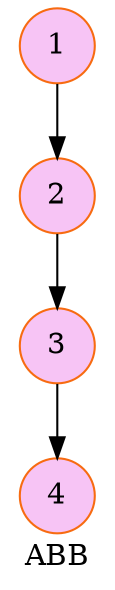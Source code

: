digraph arbolABB{ 
 rankdir=TB; 
 label = "ABB" 
 node [shape = circle, style=filled, color="#F76B11", fillcolor= "#F7C4F5" ]; 
4
3->4
2->3
1->2
} 
